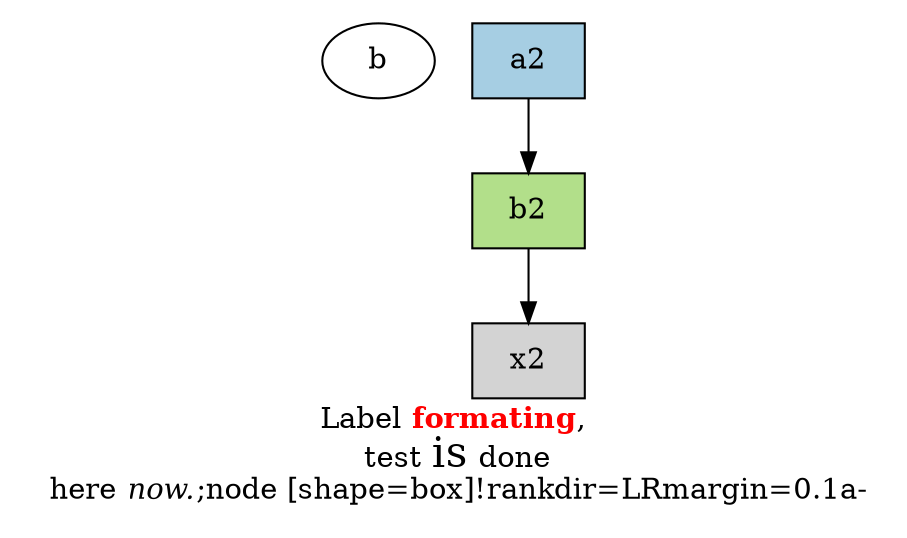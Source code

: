 digraph {
	label = <Label <font color='red'><b>formating</b></font>,<br/> test <font point-size='20'>is</font> done<br/> here <i>now.</i>;

	node [shape=box]
!	rankdir=LR
	margin=0.1
	a->b

	
	
	node [shape=box colorscheme=paired12 style=filled]
	margin=0.1
	a2[fillcolor=1]
	b2[fillcolor=3]
	a2->b2->x2

	
	
}
